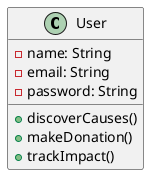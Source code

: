 @startuml
class User {
  - name: String
  - email: String
  - password: String
  + discoverCauses()
  + makeDonation()
  + trackImpact()
}
@enduml
